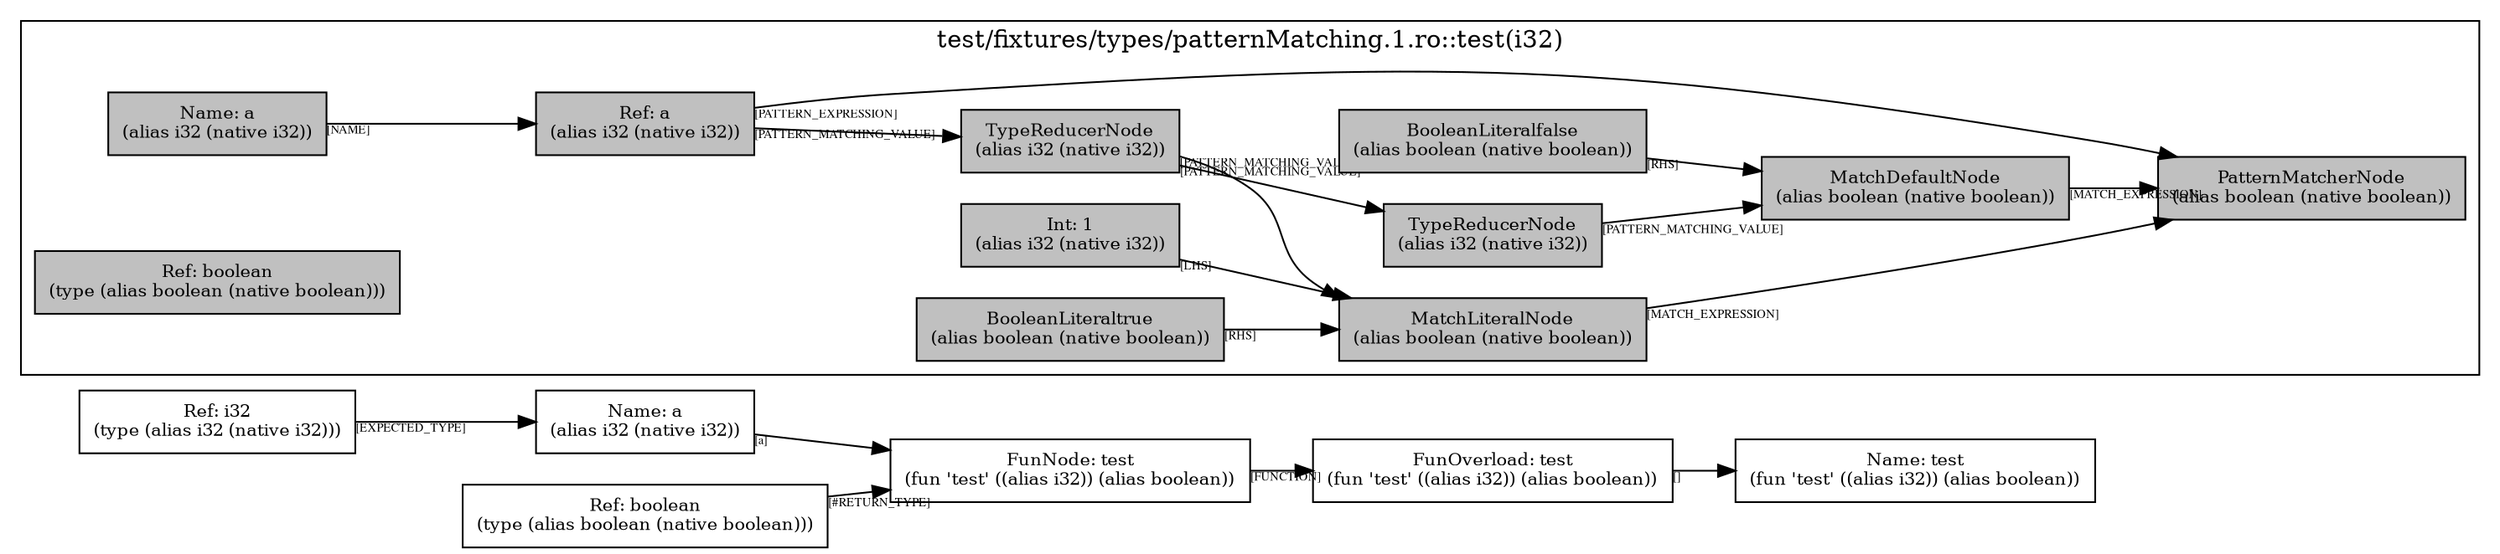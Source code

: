 digraph Document {
  node [shape=box,fontsize=10]; rankdir=LR;
  1 [label="FunOverload: test\n(fun 'test' ((alias i32)) (alias boolean))", fillcolor=grey];
  2 [label="FunNode: test\n(fun 'test' ((alias i32)) (alias boolean))", fillcolor=grey];
  3 [label="Ref: i32\n(type (alias i32 (native i32)))", fillcolor=grey];
  4 [label="Name: a\n(alias i32 (native i32))", fillcolor=grey];
  5 [label="Ref: boolean\n(type (alias boolean (native boolean)))", fillcolor=grey];
  6 [label="Name: test\n(fun 'test' ((alias i32)) (alias boolean))", fillcolor=grey];
  subgraph cluster0 { rankdir=TB;
    node [style=filled, fillcolor=grey];
    7 [label="Name: a\n(alias i32 (native i32))", fillcolor=grey];
    8 [label="PatternMatcherNode\n(alias boolean (native boolean))", fillcolor=grey];
    9 [label="Ref: a\n(alias i32 (native i32))", fillcolor=grey];
    10 [label="MatchLiteralNode\n(alias boolean (native boolean))", fillcolor=grey];
    11 [label="Int: 1\n(alias i32 (native i32))", fillcolor=grey];
    12 [label="BooleanLiteraltrue\n(alias boolean (native boolean))", fillcolor=grey];
    13 [label="TypeReducerNode\n(alias i32 (native i32))", fillcolor=grey];
    14 [label="MatchDefaultNode\n(alias boolean (native boolean))", fillcolor=grey];
    15 [label="BooleanLiteralfalse\n(alias boolean (native boolean))", fillcolor=grey];
    16 [label="TypeReducerNode\n(alias i32 (native i32))", fillcolor=grey];
    17 [label="Ref: boolean\n(type (alias boolean (native boolean)))", fillcolor=grey];
    7 -> 9[taillabel="[NAME]" fontname="times" fontsize = 7 color="black" ];
    9 -> 8[taillabel="[PATTERN_EXPRESSION]" fontname="times" fontsize = 7 color="black" ];
    9 -> 13[taillabel="[PATTERN_MATCHING_VALUE]" fontname="times" fontsize = 7 color="black" ];
    10 -> 8[taillabel="[MATCH_EXPRESSION]" fontname="times" fontsize = 7 color="black" ];
    11 -> 10[taillabel="[LHS]" fontname="times" fontsize = 7 color="black" ];
    12 -> 10[taillabel="[RHS]" fontname="times" fontsize = 7 color="black" ];
    13 -> 10[taillabel="[PATTERN_MATCHING_VALUE]" fontname="times" fontsize = 7 color="black" ];
    13 -> 16[taillabel="[PATTERN_MATCHING_VALUE]" fontname="times" fontsize = 7 color="black" ];
    14 -> 8[taillabel="[MATCH_EXPRESSION]" fontname="times" fontsize = 7 color="black" ];
    15 -> 14[taillabel="[RHS]" fontname="times" fontsize = 7 color="black" ];
    16 -> 14[taillabel="[PATTERN_MATCHING_VALUE]" fontname="times" fontsize = 7 color="black" ];
  label="test/fixtures/types/patternMatching.1.ro::test(i32)";
}
  1 -> 6[taillabel="[]" fontname="times" fontsize = 7 color="black" ];
  2 -> 1[taillabel="[FUNCTION]" fontname="times" fontsize = 7 color="black" ];
  3 -> 4[taillabel="[EXPECTED_TYPE]" fontname="times" fontsize = 7 color="black" ];
  4 -> 2[taillabel="[a]" fontname="times" fontsize = 7 color="black" ];
  5 -> 2[taillabel="[#RETURN_TYPE]" fontname="times" fontsize = 7 color="black" ];
  label="";
}

